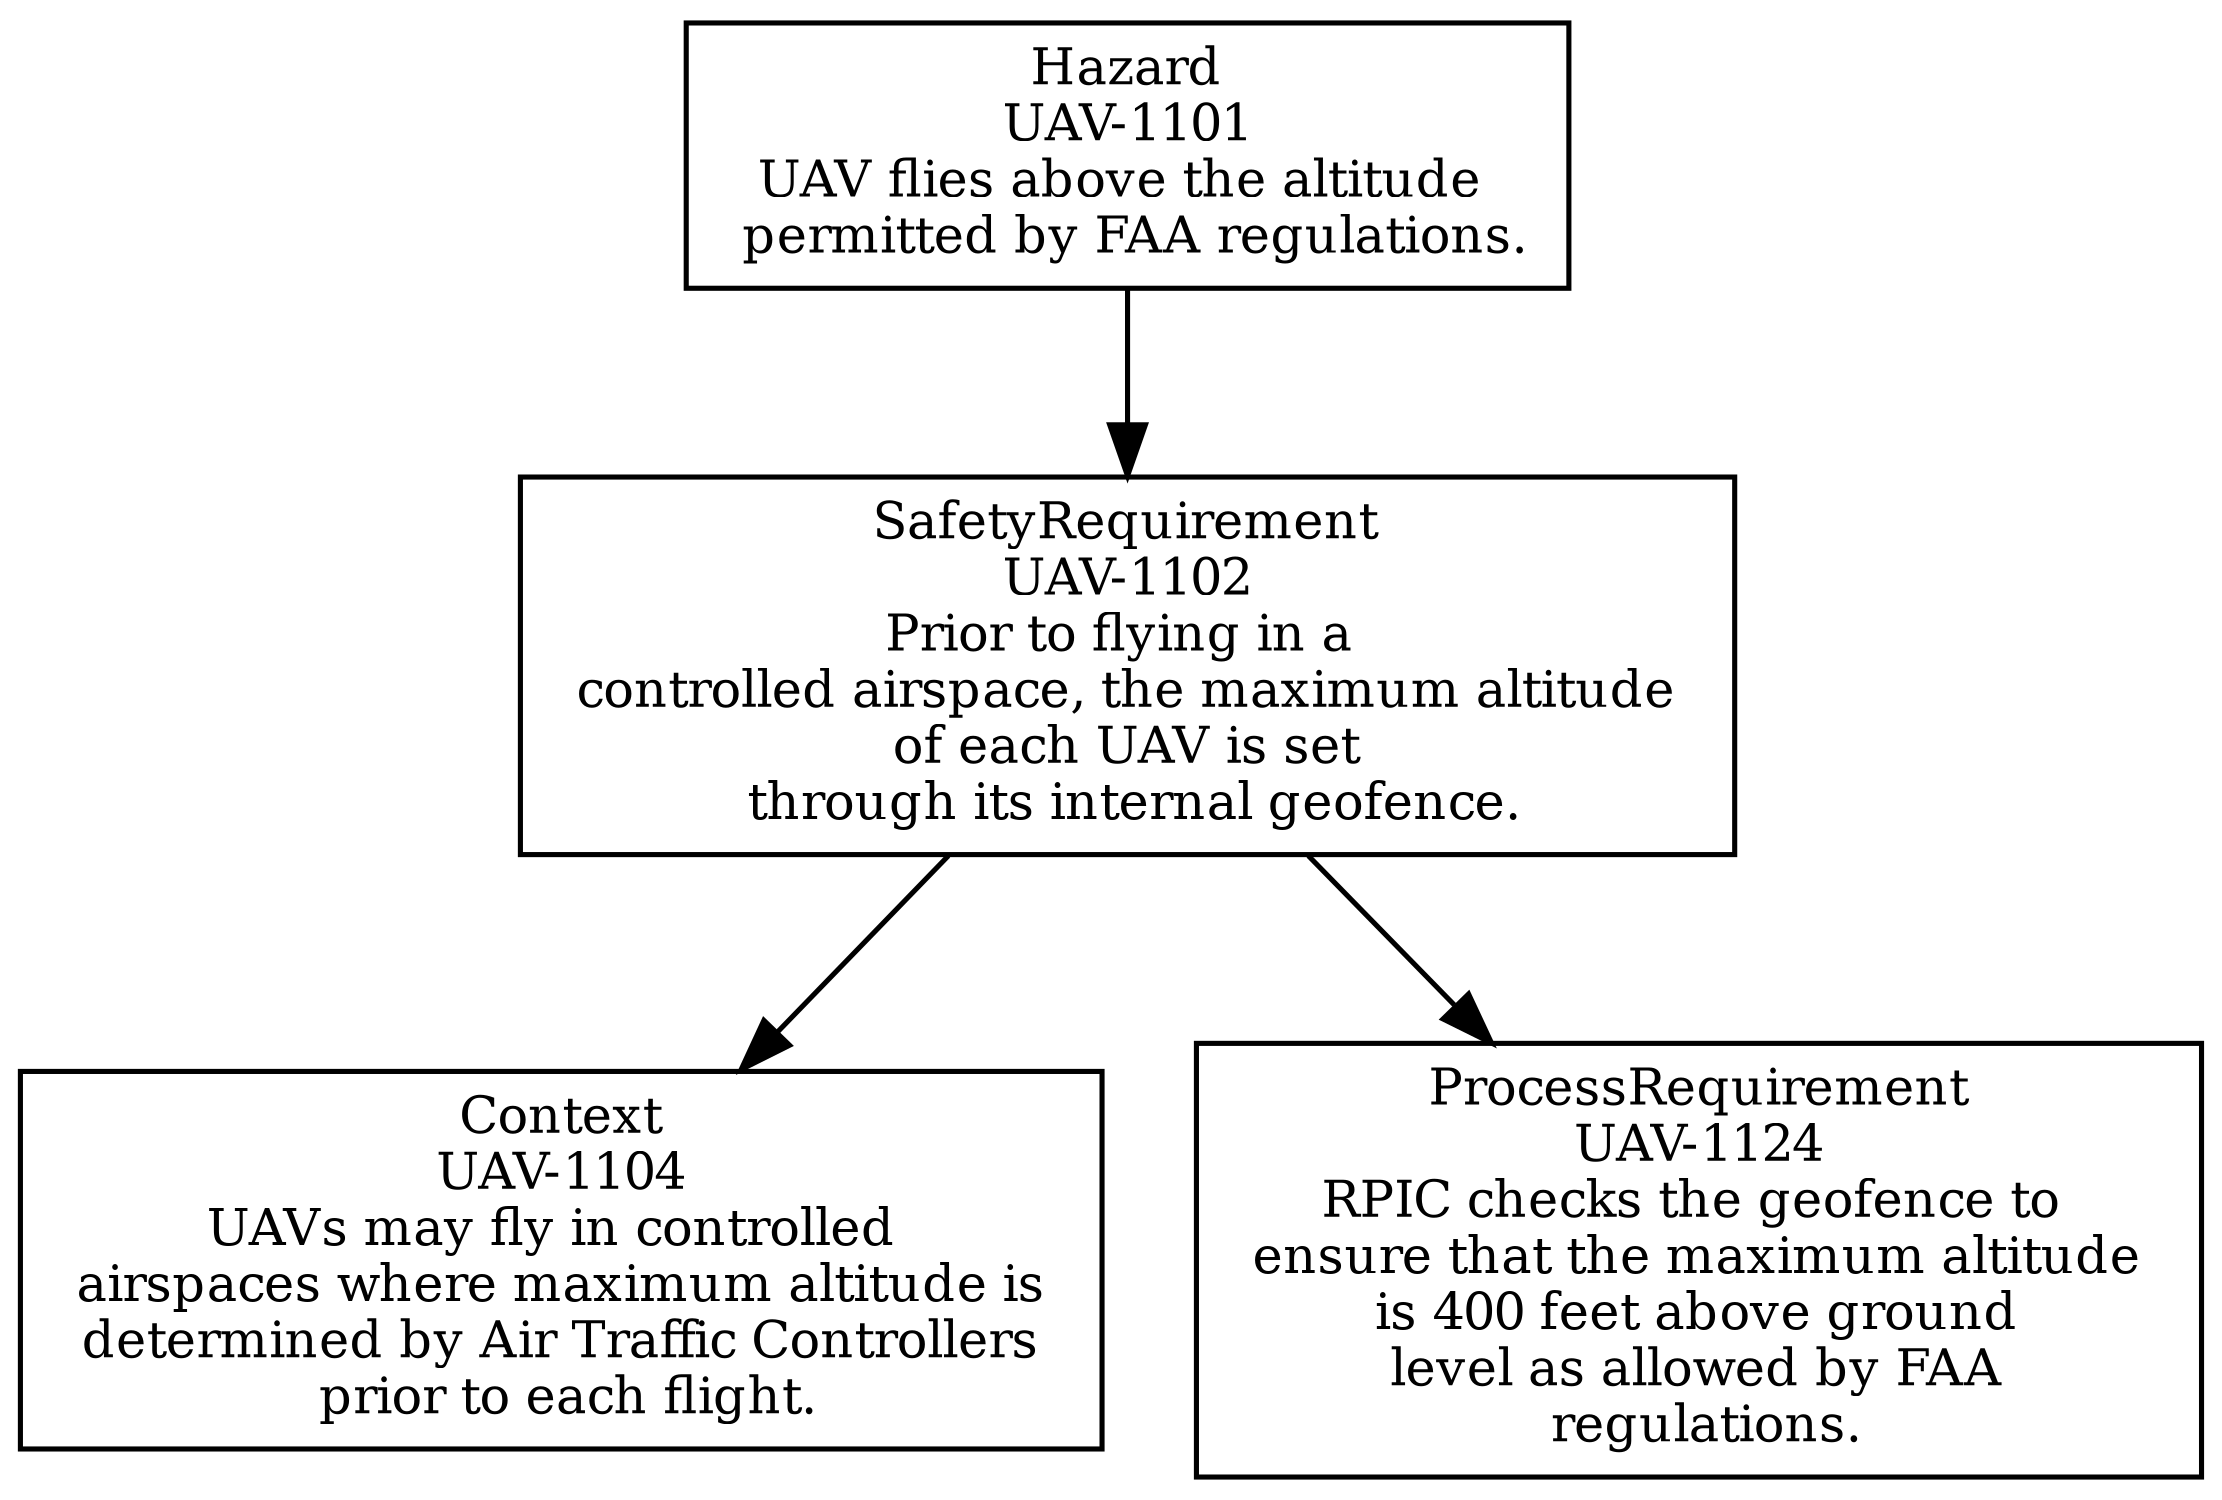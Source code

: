 digraph g { graph [autosize=false, size="20,10!", resolution=200, rankdir = "TD"];
node [ fontsize = "10" shape = "record" ];
edge [];
"UAV-1101"[
label = "Hazard\nUAV-1101\nUAV flies above the altitude \n permitted by FAA regulations. "
shape = "record"
color = "black"
];
"UAV-1102"[
label = "SafetyRequirement\nUAV-1102\nPrior to flying in a \n controlled airspace, the maximum altitude \n of each UAV is set \n through its internal geofence. "
shape = "record"
color = "black"
];
"UAV-1104"[
label = "Context\nUAV-1104\nUAVs may fly in controlled \n airspaces where maximum altitude is \n determined by Air Traffic Controllers \n prior to each flight. "
shape = "record"
color = "black"
];
"UAV-1124"[
label = "ProcessRequirement\nUAV-1124\nRPIC checks the geofence to \n ensure that the maximum altitude \n is 400 feet above ground \n level as allowed by FAA \n regulations. "
shape = "record"
color = "black"
];
"UAV-1101" -> "UAV-1102";
"UAV-1102" -> "UAV-1104";
"UAV-1102" -> "UAV-1124";
}
